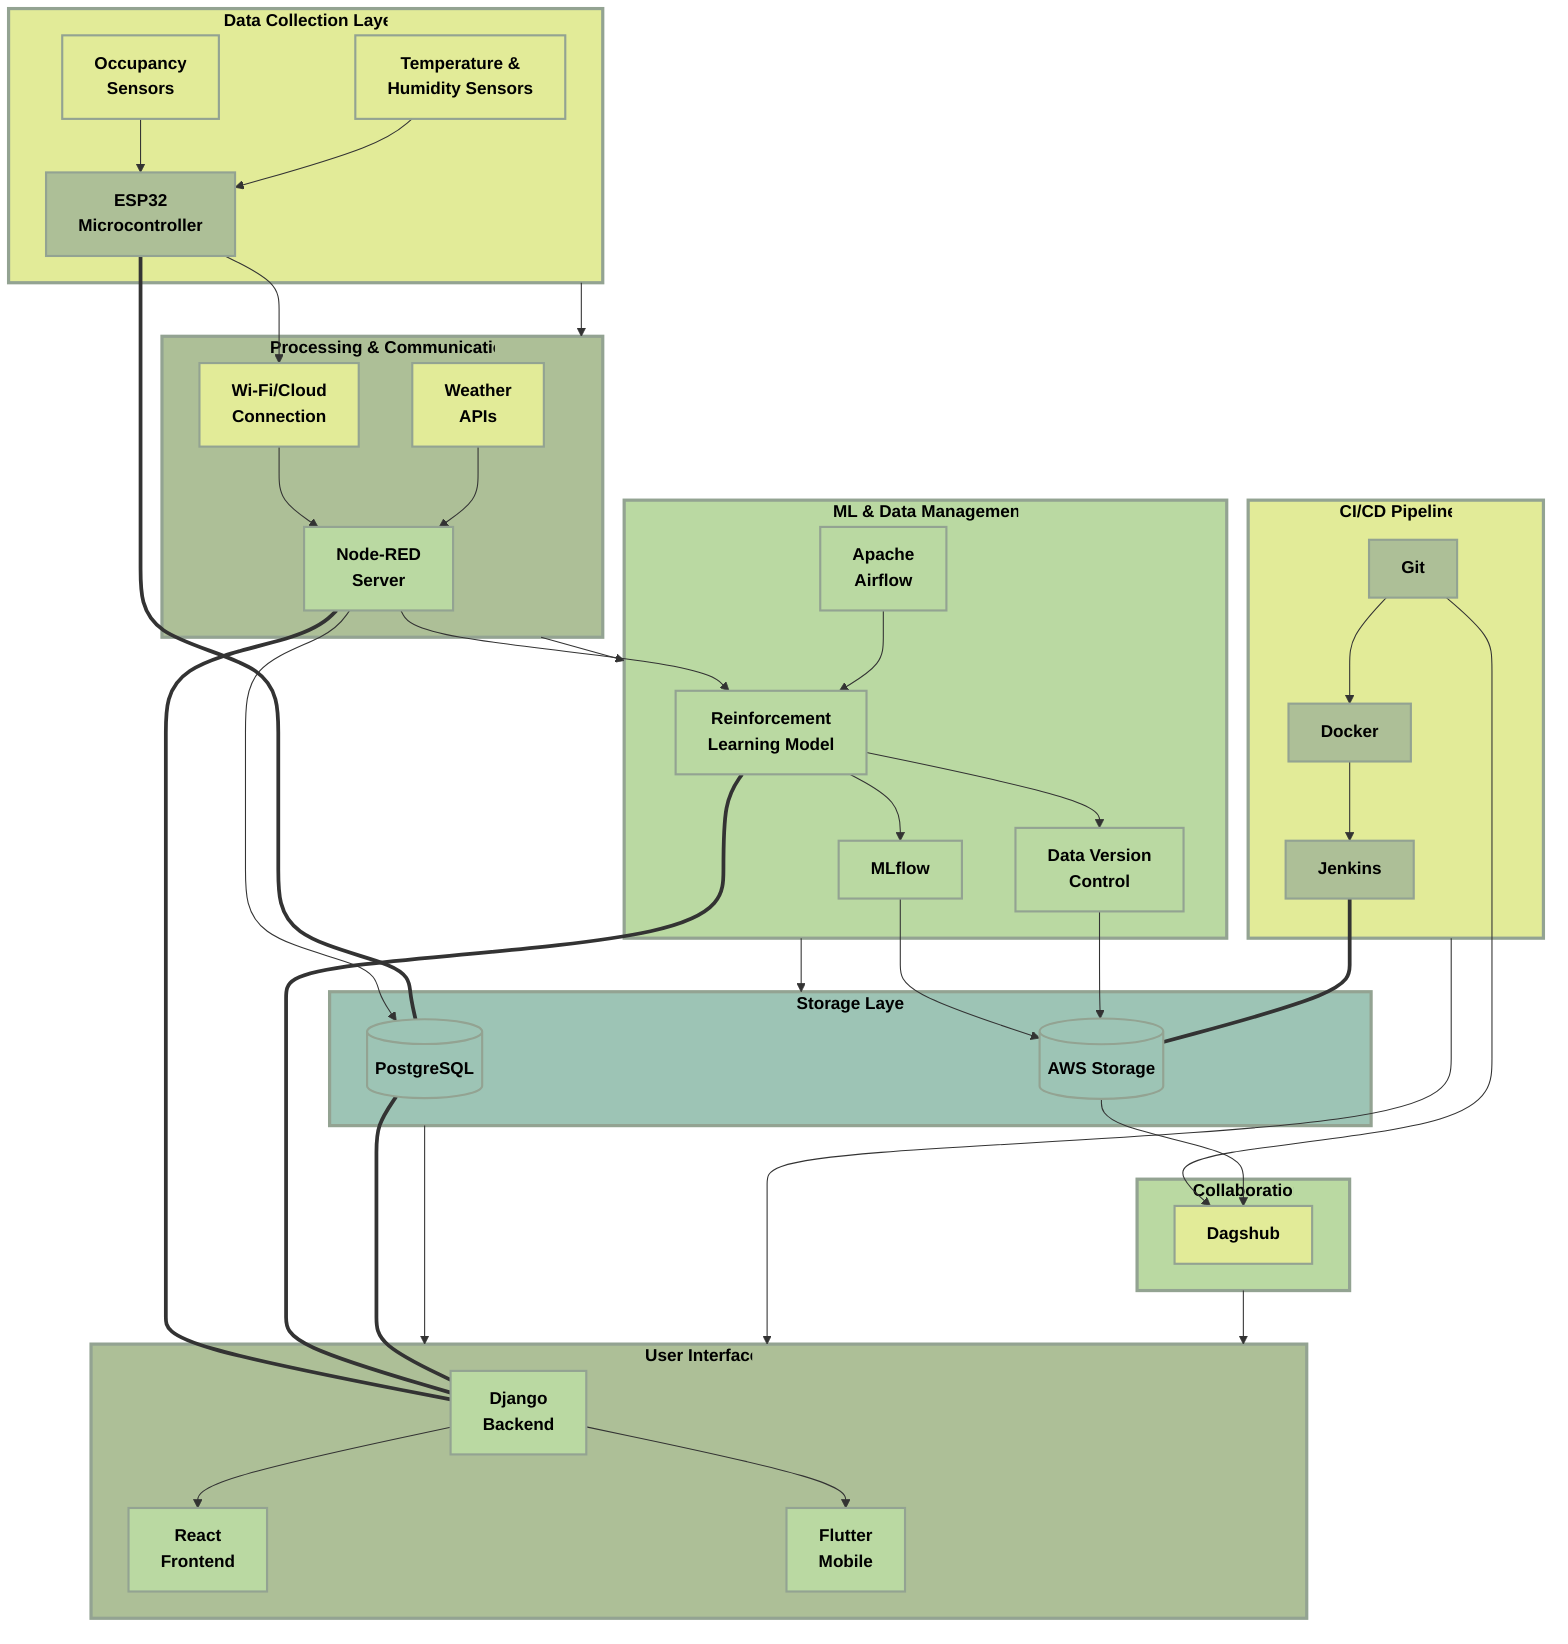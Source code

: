 flowchart TB
    %% Styling with dark text
    classDef sensor fill:#E2EB98,stroke:#93A392,stroke-width:2px,color:#000000,font-weight:bold
    classDef controller fill:#ADBF97,stroke:#93A392,stroke-width:2px,color:#000000,font-weight:bold
    classDef processing fill:#BAD9A2,stroke:#93A392,stroke-width:2px,color:#000000,font-weight:bold
    classDef storage fill:#9DC4B5,stroke:#93A392,stroke-width:2px,color:#000000,font-weight:bold
    classDef cloud fill:#E2EB98,stroke:#93A392,stroke-width:2px,color:#000000,font-weight:bold
    
    subgraph DataCollection["Data Collection Layer"]
        direction LR
        OS["Occupancy<br/>Sensors"]:::sensor
        TH["Temperature &<br/>Humidity Sensors"]:::sensor
        ESP["ESP32<br/>Microcontroller"]:::controller
        OS --> ESP
        TH --> ESP
    end

    subgraph Processing["Processing & Communication"]
        direction LR
        NR["Node-RED<br/>Server"]:::processing
        WA["Weather<br/>APIs"]:::cloud
        WIFI["Wi-Fi/Cloud<br/>Connection"]:::cloud
        ESP --> WIFI
        WIFI --> NR
        WA --> NR
    end

    subgraph MLLayer["ML & Data Management"]
        direction LR
        RL["Reinforcement<br/>Learning Model"]:::processing
        DVC["Data Version<br/>Control"]:::processing
        MLF["MLflow"]:::processing
        AF["Apache<br/>Airflow"]:::processing
        NR --> RL
        RL --> DVC
        RL --> MLF
        AF --> RL
    end

    subgraph Storage["Storage Layer"]
        direction LR
        PG[("PostgreSQL")]:::storage
        AWS[("AWS Storage")]:::storage
        NR --> PG
        MLF --> AWS
        DVC --> AWS
    end

    subgraph DevOps["CI/CD Pipeline"]
        direction LR
        GIT["Git"]:::controller
        DOC["Docker"]:::controller
        JEN["Jenkins"]:::controller
        GIT --> DOC
        DOC --> JEN
    end

    subgraph Interface["User Interface"]
        direction LR
        DJ["Django<br/>Backend"]:::processing
        RC["React<br/>Frontend"]:::processing
        FT["Flutter<br/>Mobile"]:::processing
        DJ --> RC
        DJ --> FT
    end

    subgraph Collab["Collaboration"]
        direction LR
        DH["Dagshub"]:::cloud
        GIT --> DH
        AWS --> DH
    end

    %% Cross-layer connections with styled lines
    ESP === PG
    NR === DJ
    RL === DJ
    PG === DJ
    JEN === AWS

    %% Layout adjustments
    DataCollection --> Processing
    Processing --> MLLayer
    MLLayer --> Storage
    Storage --> Interface
    DevOps --> Interface
    Collab --> Interface

%% Subgraph styling with dark text
style DataCollection fill:#E2EB98,stroke:#93A392,stroke-width:3px,color:#000000,font-weight:bold
style Processing fill:#ADBF97,stroke:#93A392,stroke-width:3px,color:#000000,font-weight:bold
style MLLayer fill:#BAD9A2,stroke:#93A392,stroke-width:3px,color:#000000,font-weight:bold
style Storage fill:#9DC4B5,stroke:#93A392,stroke-width:3px,color:#000000,font-weight:bold
style DevOps fill:#E2EB98,stroke:#93A392,stroke-width:3px,color:#000000,font-weight:bold
style Interface fill:#ADBF97,stroke:#93A392,stroke-width:3px,color:#000000,font-weight:bold
style Collab fill:#BAD9A2,stroke:#93A392,stroke-width:3px,color:#000000,font-weight:bold